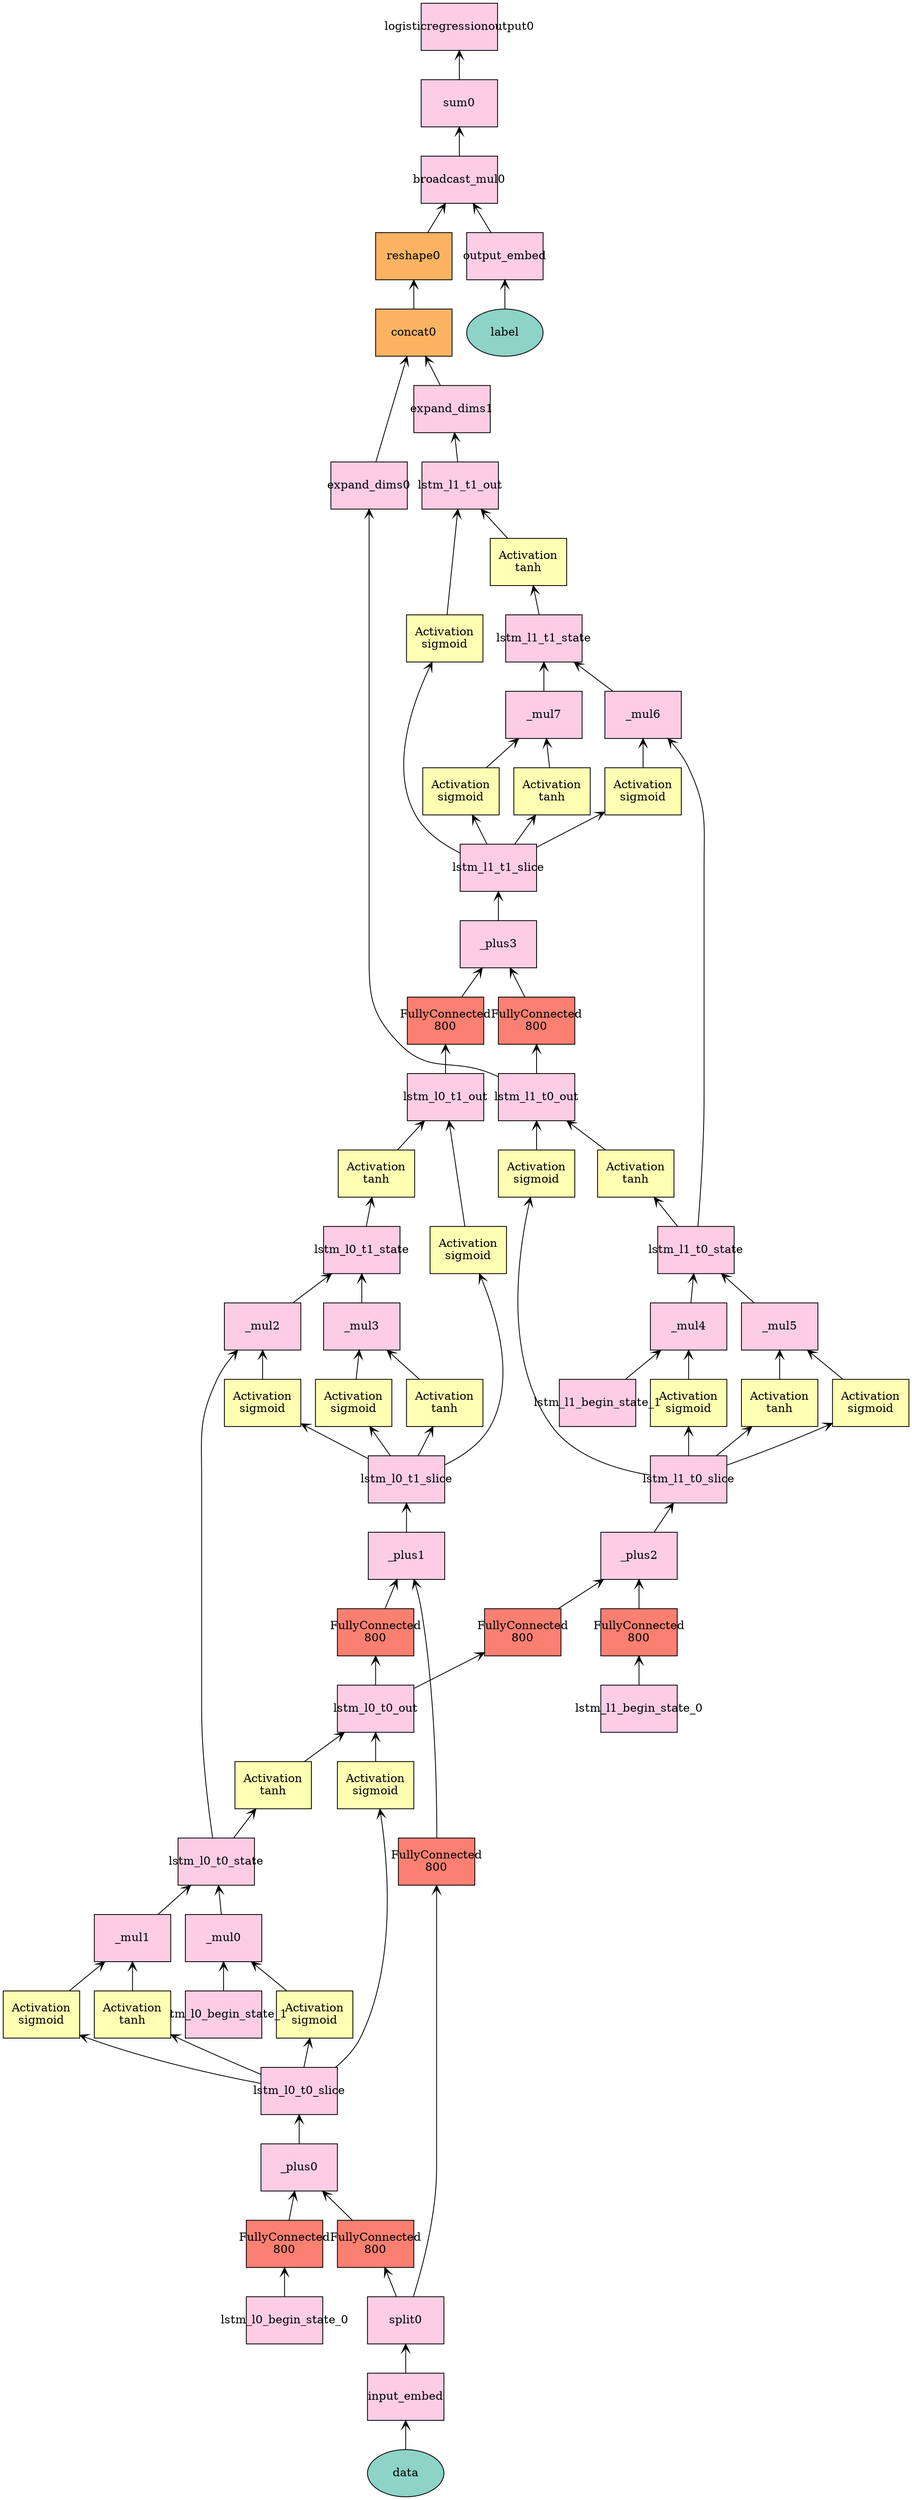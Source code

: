 digraph plot {
	data [label=data fillcolor="#8dd3c7" fixedsize=true height=0.8034 shape=oval style=filled width=1.3]
	input_embed [label=input_embed fillcolor="#fccde5" fixedsize=true height=0.8034 shape=box style=filled width=1.3]
	split0 [label=split0 fillcolor="#fccde5" fixedsize=true height=0.8034 shape=box style=filled width=1.3]
	lstm_l0_t0_i2h [label="FullyConnected\n800" fillcolor="#fb8072" fixedsize=true height=0.8034 shape=box style=filled width=1.3]
	lstm_l0_begin_state_0 [label=lstm_l0_begin_state_0 fillcolor="#fccde5" fixedsize=true height=0.8034 shape=box style=filled width=1.3]
	lstm_l0_t0_h2h [label="FullyConnected\n800" fillcolor="#fb8072" fixedsize=true height=0.8034 shape=box style=filled width=1.3]
	_plus0 [label=_plus0 fillcolor="#fccde5" fixedsize=true height=0.8034 shape=box style=filled width=1.3]
	lstm_l0_t0_slice [label=lstm_l0_t0_slice fillcolor="#fccde5" fixedsize=true height=0.8034 shape=box style=filled width=1.3]
	lstm_l0_t0_o [label="Activation\nsigmoid" fillcolor="#ffffb3" fixedsize=true height=0.8034 shape=box style=filled width=1.3]
	lstm_l0_t0_f [label="Activation\nsigmoid" fillcolor="#ffffb3" fixedsize=true height=0.8034 shape=box style=filled width=1.3]
	lstm_l0_begin_state_1 [label=lstm_l0_begin_state_1 fillcolor="#fccde5" fixedsize=true height=0.8034 shape=box style=filled width=1.3]
	_mul0 [label=_mul0 fillcolor="#fccde5" fixedsize=true height=0.8034 shape=box style=filled width=1.3]
	lstm_l0_t0_i [label="Activation\nsigmoid" fillcolor="#ffffb3" fixedsize=true height=0.8034 shape=box style=filled width=1.3]
	lstm_l0_t0_c [label="Activation\ntanh" fillcolor="#ffffb3" fixedsize=true height=0.8034 shape=box style=filled width=1.3]
	_mul1 [label=_mul1 fillcolor="#fccde5" fixedsize=true height=0.8034 shape=box style=filled width=1.3]
	lstm_l0_t0_state [label=lstm_l0_t0_state fillcolor="#fccde5" fixedsize=true height=0.8034 shape=box style=filled width=1.3]
	activation0 [label="Activation\ntanh" fillcolor="#ffffb3" fixedsize=true height=0.8034 shape=box style=filled width=1.3]
	lstm_l0_t0_out [label=lstm_l0_t0_out fillcolor="#fccde5" fixedsize=true height=0.8034 shape=box style=filled width=1.3]
	lstm_l1_t0_i2h [label="FullyConnected\n800" fillcolor="#fb8072" fixedsize=true height=0.8034 shape=box style=filled width=1.3]
	lstm_l1_begin_state_0 [label=lstm_l1_begin_state_0 fillcolor="#fccde5" fixedsize=true height=0.8034 shape=box style=filled width=1.3]
	lstm_l1_t0_h2h [label="FullyConnected\n800" fillcolor="#fb8072" fixedsize=true height=0.8034 shape=box style=filled width=1.3]
	_plus2 [label=_plus2 fillcolor="#fccde5" fixedsize=true height=0.8034 shape=box style=filled width=1.3]
	lstm_l1_t0_slice [label=lstm_l1_t0_slice fillcolor="#fccde5" fixedsize=true height=0.8034 shape=box style=filled width=1.3]
	lstm_l1_t0_o [label="Activation\nsigmoid" fillcolor="#ffffb3" fixedsize=true height=0.8034 shape=box style=filled width=1.3]
	lstm_l1_t0_f [label="Activation\nsigmoid" fillcolor="#ffffb3" fixedsize=true height=0.8034 shape=box style=filled width=1.3]
	lstm_l1_begin_state_1 [label=lstm_l1_begin_state_1 fillcolor="#fccde5" fixedsize=true height=0.8034 shape=box style=filled width=1.3]
	_mul4 [label=_mul4 fillcolor="#fccde5" fixedsize=true height=0.8034 shape=box style=filled width=1.3]
	lstm_l1_t0_i [label="Activation\nsigmoid" fillcolor="#ffffb3" fixedsize=true height=0.8034 shape=box style=filled width=1.3]
	lstm_l1_t0_c [label="Activation\ntanh" fillcolor="#ffffb3" fixedsize=true height=0.8034 shape=box style=filled width=1.3]
	_mul5 [label=_mul5 fillcolor="#fccde5" fixedsize=true height=0.8034 shape=box style=filled width=1.3]
	lstm_l1_t0_state [label=lstm_l1_t0_state fillcolor="#fccde5" fixedsize=true height=0.8034 shape=box style=filled width=1.3]
	activation2 [label="Activation\ntanh" fillcolor="#ffffb3" fixedsize=true height=0.8034 shape=box style=filled width=1.3]
	lstm_l1_t0_out [label=lstm_l1_t0_out fillcolor="#fccde5" fixedsize=true height=0.8034 shape=box style=filled width=1.3]
	expand_dims0 [label=expand_dims0 fillcolor="#fccde5" fixedsize=true height=0.8034 shape=box style=filled width=1.3]
	lstm_l0_t1_i2h [label="FullyConnected\n800" fillcolor="#fb8072" fixedsize=true height=0.8034 shape=box style=filled width=1.3]
	lstm_l0_t1_h2h [label="FullyConnected\n800" fillcolor="#fb8072" fixedsize=true height=0.8034 shape=box style=filled width=1.3]
	_plus1 [label=_plus1 fillcolor="#fccde5" fixedsize=true height=0.8034 shape=box style=filled width=1.3]
	lstm_l0_t1_slice [label=lstm_l0_t1_slice fillcolor="#fccde5" fixedsize=true height=0.8034 shape=box style=filled width=1.3]
	lstm_l0_t1_o [label="Activation\nsigmoid" fillcolor="#ffffb3" fixedsize=true height=0.8034 shape=box style=filled width=1.3]
	lstm_l0_t1_f [label="Activation\nsigmoid" fillcolor="#ffffb3" fixedsize=true height=0.8034 shape=box style=filled width=1.3]
	_mul2 [label=_mul2 fillcolor="#fccde5" fixedsize=true height=0.8034 shape=box style=filled width=1.3]
	lstm_l0_t1_i [label="Activation\nsigmoid" fillcolor="#ffffb3" fixedsize=true height=0.8034 shape=box style=filled width=1.3]
	lstm_l0_t1_c [label="Activation\ntanh" fillcolor="#ffffb3" fixedsize=true height=0.8034 shape=box style=filled width=1.3]
	_mul3 [label=_mul3 fillcolor="#fccde5" fixedsize=true height=0.8034 shape=box style=filled width=1.3]
	lstm_l0_t1_state [label=lstm_l0_t1_state fillcolor="#fccde5" fixedsize=true height=0.8034 shape=box style=filled width=1.3]
	activation1 [label="Activation\ntanh" fillcolor="#ffffb3" fixedsize=true height=0.8034 shape=box style=filled width=1.3]
	lstm_l0_t1_out [label=lstm_l0_t1_out fillcolor="#fccde5" fixedsize=true height=0.8034 shape=box style=filled width=1.3]
	lstm_l1_t1_i2h [label="FullyConnected\n800" fillcolor="#fb8072" fixedsize=true height=0.8034 shape=box style=filled width=1.3]
	lstm_l1_t1_h2h [label="FullyConnected\n800" fillcolor="#fb8072" fixedsize=true height=0.8034 shape=box style=filled width=1.3]
	_plus3 [label=_plus3 fillcolor="#fccde5" fixedsize=true height=0.8034 shape=box style=filled width=1.3]
	lstm_l1_t1_slice [label=lstm_l1_t1_slice fillcolor="#fccde5" fixedsize=true height=0.8034 shape=box style=filled width=1.3]
	lstm_l1_t1_o [label="Activation\nsigmoid" fillcolor="#ffffb3" fixedsize=true height=0.8034 shape=box style=filled width=1.3]
	lstm_l1_t1_f [label="Activation\nsigmoid" fillcolor="#ffffb3" fixedsize=true height=0.8034 shape=box style=filled width=1.3]
	_mul6 [label=_mul6 fillcolor="#fccde5" fixedsize=true height=0.8034 shape=box style=filled width=1.3]
	lstm_l1_t1_i [label="Activation\nsigmoid" fillcolor="#ffffb3" fixedsize=true height=0.8034 shape=box style=filled width=1.3]
	lstm_l1_t1_c [label="Activation\ntanh" fillcolor="#ffffb3" fixedsize=true height=0.8034 shape=box style=filled width=1.3]
	_mul7 [label=_mul7 fillcolor="#fccde5" fixedsize=true height=0.8034 shape=box style=filled width=1.3]
	lstm_l1_t1_state [label=lstm_l1_t1_state fillcolor="#fccde5" fixedsize=true height=0.8034 shape=box style=filled width=1.3]
	activation3 [label="Activation\ntanh" fillcolor="#ffffb3" fixedsize=true height=0.8034 shape=box style=filled width=1.3]
	lstm_l1_t1_out [label=lstm_l1_t1_out fillcolor="#fccde5" fixedsize=true height=0.8034 shape=box style=filled width=1.3]
	expand_dims1 [label=expand_dims1 fillcolor="#fccde5" fixedsize=true height=0.8034 shape=box style=filled width=1.3]
	concat0 [label=concat0 fillcolor="#fdb462" fixedsize=true height=0.8034 shape=box style=filled width=1.3]
	reshape0 [label=reshape0 fillcolor="#fdb462" fixedsize=true height=0.8034 shape=box style=filled width=1.3]
	label [label=label fillcolor="#8dd3c7" fixedsize=true height=0.8034 shape=oval style=filled width=1.3]
	output_embed [label=output_embed fillcolor="#fccde5" fixedsize=true height=0.8034 shape=box style=filled width=1.3]
	broadcast_mul0 [label=broadcast_mul0 fillcolor="#fccde5" fixedsize=true height=0.8034 shape=box style=filled width=1.3]
	sum0 [label=sum0 fillcolor="#fccde5" fixedsize=true height=0.8034 shape=box style=filled width=1.3]
	logisticregressionoutput0 [label=logisticregressionoutput0 fillcolor="#fccde5" fixedsize=true height=0.8034 shape=box style=filled width=1.3]
		input_embed -> data [arrowtail=open dir=back]
		split0 -> input_embed [arrowtail=open dir=back]
		lstm_l0_t0_i2h -> split0 [arrowtail=open dir=back]
		lstm_l0_t0_h2h -> lstm_l0_begin_state_0 [arrowtail=open dir=back]
		_plus0 -> lstm_l0_t0_i2h [arrowtail=open dir=back]
		_plus0 -> lstm_l0_t0_h2h [arrowtail=open dir=back]
		lstm_l0_t0_slice -> _plus0 [arrowtail=open dir=back]
		lstm_l0_t0_o -> lstm_l0_t0_slice [arrowtail=open dir=back]
		lstm_l0_t0_f -> lstm_l0_t0_slice [arrowtail=open dir=back]
		_mul0 -> lstm_l0_t0_f [arrowtail=open dir=back]
		_mul0 -> lstm_l0_begin_state_1 [arrowtail=open dir=back]
		lstm_l0_t0_i -> lstm_l0_t0_slice [arrowtail=open dir=back]
		lstm_l0_t0_c -> lstm_l0_t0_slice [arrowtail=open dir=back]
		_mul1 -> lstm_l0_t0_i [arrowtail=open dir=back]
		_mul1 -> lstm_l0_t0_c [arrowtail=open dir=back]
		lstm_l0_t0_state -> _mul0 [arrowtail=open dir=back]
		lstm_l0_t0_state -> _mul1 [arrowtail=open dir=back]
		activation0 -> lstm_l0_t0_state [arrowtail=open dir=back]
		lstm_l0_t0_out -> lstm_l0_t0_o [arrowtail=open dir=back]
		lstm_l0_t0_out -> activation0 [arrowtail=open dir=back]
		lstm_l1_t0_i2h -> lstm_l0_t0_out [arrowtail=open dir=back]
		lstm_l1_t0_h2h -> lstm_l1_begin_state_0 [arrowtail=open dir=back]
		_plus2 -> lstm_l1_t0_i2h [arrowtail=open dir=back]
		_plus2 -> lstm_l1_t0_h2h [arrowtail=open dir=back]
		lstm_l1_t0_slice -> _plus2 [arrowtail=open dir=back]
		lstm_l1_t0_o -> lstm_l1_t0_slice [arrowtail=open dir=back]
		lstm_l1_t0_f -> lstm_l1_t0_slice [arrowtail=open dir=back]
		_mul4 -> lstm_l1_t0_f [arrowtail=open dir=back]
		_mul4 -> lstm_l1_begin_state_1 [arrowtail=open dir=back]
		lstm_l1_t0_i -> lstm_l1_t0_slice [arrowtail=open dir=back]
		lstm_l1_t0_c -> lstm_l1_t0_slice [arrowtail=open dir=back]
		_mul5 -> lstm_l1_t0_i [arrowtail=open dir=back]
		_mul5 -> lstm_l1_t0_c [arrowtail=open dir=back]
		lstm_l1_t0_state -> _mul4 [arrowtail=open dir=back]
		lstm_l1_t0_state -> _mul5 [arrowtail=open dir=back]
		activation2 -> lstm_l1_t0_state [arrowtail=open dir=back]
		lstm_l1_t0_out -> lstm_l1_t0_o [arrowtail=open dir=back]
		lstm_l1_t0_out -> activation2 [arrowtail=open dir=back]
		expand_dims0 -> lstm_l1_t0_out [arrowtail=open dir=back]
		lstm_l0_t1_i2h -> split0 [arrowtail=open dir=back]
		lstm_l0_t1_h2h -> lstm_l0_t0_out [arrowtail=open dir=back]
		_plus1 -> lstm_l0_t1_i2h [arrowtail=open dir=back]
		_plus1 -> lstm_l0_t1_h2h [arrowtail=open dir=back]
		lstm_l0_t1_slice -> _plus1 [arrowtail=open dir=back]
		lstm_l0_t1_o -> lstm_l0_t1_slice [arrowtail=open dir=back]
		lstm_l0_t1_f -> lstm_l0_t1_slice [arrowtail=open dir=back]
		_mul2 -> lstm_l0_t1_f [arrowtail=open dir=back]
		_mul2 -> lstm_l0_t0_state [arrowtail=open dir=back]
		lstm_l0_t1_i -> lstm_l0_t1_slice [arrowtail=open dir=back]
		lstm_l0_t1_c -> lstm_l0_t1_slice [arrowtail=open dir=back]
		_mul3 -> lstm_l0_t1_i [arrowtail=open dir=back]
		_mul3 -> lstm_l0_t1_c [arrowtail=open dir=back]
		lstm_l0_t1_state -> _mul2 [arrowtail=open dir=back]
		lstm_l0_t1_state -> _mul3 [arrowtail=open dir=back]
		activation1 -> lstm_l0_t1_state [arrowtail=open dir=back]
		lstm_l0_t1_out -> lstm_l0_t1_o [arrowtail=open dir=back]
		lstm_l0_t1_out -> activation1 [arrowtail=open dir=back]
		lstm_l1_t1_i2h -> lstm_l0_t1_out [arrowtail=open dir=back]
		lstm_l1_t1_h2h -> lstm_l1_t0_out [arrowtail=open dir=back]
		_plus3 -> lstm_l1_t1_i2h [arrowtail=open dir=back]
		_plus3 -> lstm_l1_t1_h2h [arrowtail=open dir=back]
		lstm_l1_t1_slice -> _plus3 [arrowtail=open dir=back]
		lstm_l1_t1_o -> lstm_l1_t1_slice [arrowtail=open dir=back]
		lstm_l1_t1_f -> lstm_l1_t1_slice [arrowtail=open dir=back]
		_mul6 -> lstm_l1_t1_f [arrowtail=open dir=back]
		_mul6 -> lstm_l1_t0_state [arrowtail=open dir=back]
		lstm_l1_t1_i -> lstm_l1_t1_slice [arrowtail=open dir=back]
		lstm_l1_t1_c -> lstm_l1_t1_slice [arrowtail=open dir=back]
		_mul7 -> lstm_l1_t1_i [arrowtail=open dir=back]
		_mul7 -> lstm_l1_t1_c [arrowtail=open dir=back]
		lstm_l1_t1_state -> _mul6 [arrowtail=open dir=back]
		lstm_l1_t1_state -> _mul7 [arrowtail=open dir=back]
		activation3 -> lstm_l1_t1_state [arrowtail=open dir=back]
		lstm_l1_t1_out -> lstm_l1_t1_o [arrowtail=open dir=back]
		lstm_l1_t1_out -> activation3 [arrowtail=open dir=back]
		expand_dims1 -> lstm_l1_t1_out [arrowtail=open dir=back]
		concat0 -> expand_dims0 [arrowtail=open dir=back]
		concat0 -> expand_dims1 [arrowtail=open dir=back]
		reshape0 -> concat0 [arrowtail=open dir=back]
		output_embed -> label [arrowtail=open dir=back]
		broadcast_mul0 -> reshape0 [arrowtail=open dir=back]
		broadcast_mul0 -> output_embed [arrowtail=open dir=back]
		sum0 -> broadcast_mul0 [arrowtail=open dir=back]
		logisticregressionoutput0 -> sum0 [arrowtail=open dir=back]
}